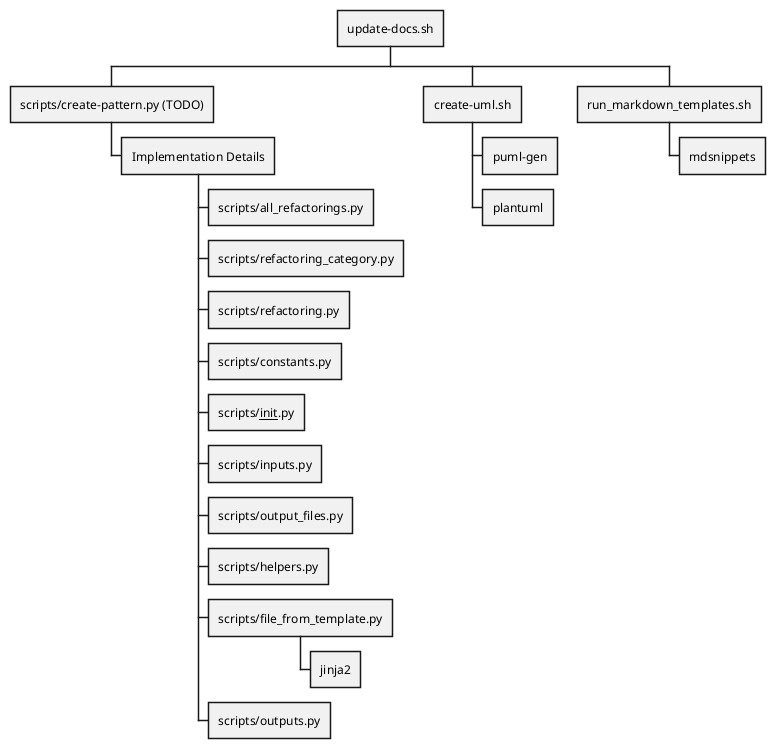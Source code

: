@startwbs

* update-docs.sh
** scripts/create-pattern.py (TODO)
*** Implementation Details
**** scripts/all_refactorings.py
**** scripts/refactoring_category.py
**** scripts/refactoring.py
**** scripts/constants.py
**** scripts/__init__.py
**** scripts/inputs.py
**** scripts/output_files.py
**** scripts/helpers.py
**** scripts/file_from_template.py
***** jinja2
**** scripts/outputs.py
** create-uml.sh
*** puml-gen
*** plantuml
** run_markdown_templates.sh
*** mdsnippets

@endwbs
